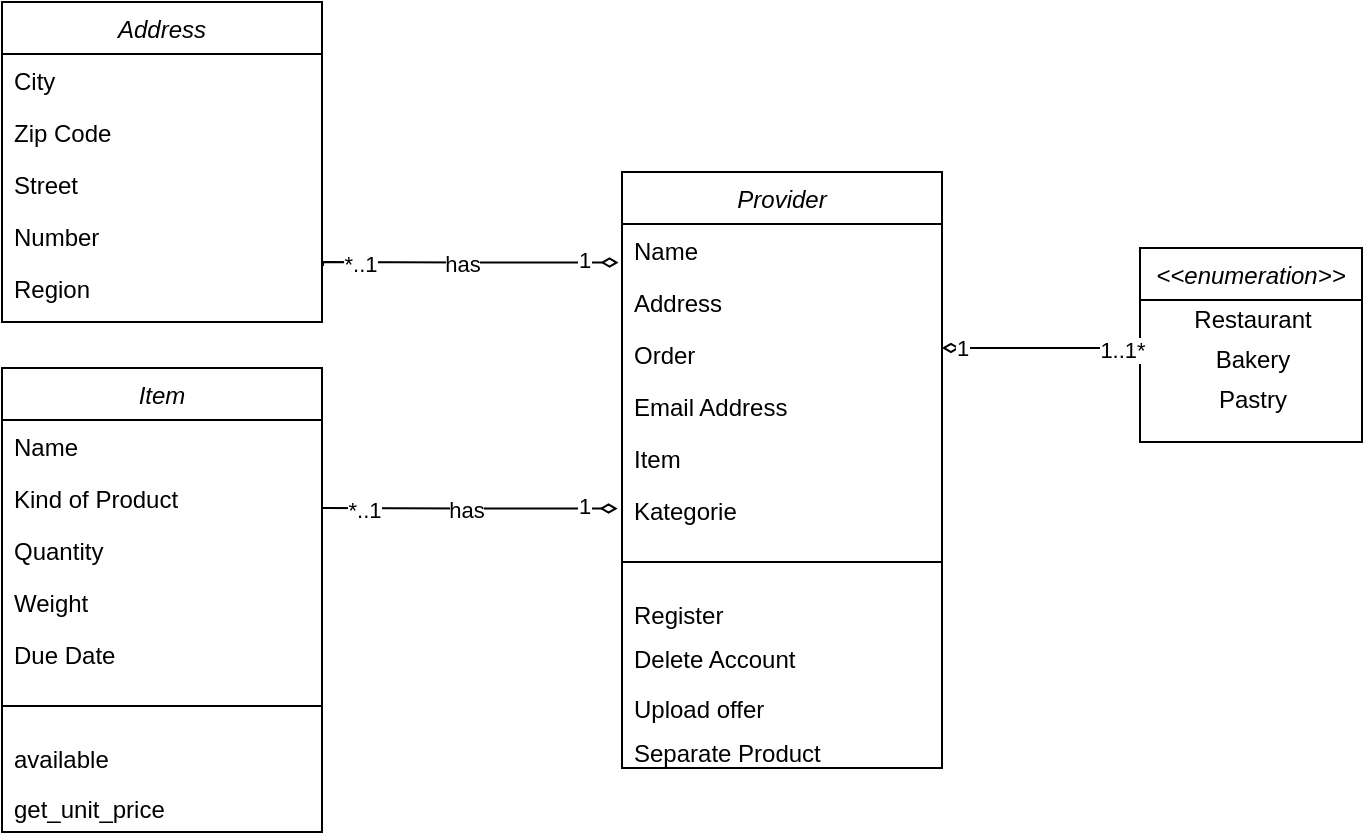<mxfile version="19.0.3" type="github"><diagram id="C5RBs43oDa-KdzZeNtuy" name="Page-1"><mxGraphModel dx="981" dy="519" grid="1" gridSize="10" guides="1" tooltips="1" connect="1" arrows="1" fold="1" page="1" pageScale="1" pageWidth="827" pageHeight="1169" math="0" shadow="0"><root><mxCell id="WIyWlLk6GJQsqaUBKTNV-0"/><mxCell id="WIyWlLk6GJQsqaUBKTNV-1" parent="WIyWlLk6GJQsqaUBKTNV-0"/><mxCell id="zkfFHV4jXpPFQw0GAbJ--0" value="Provider" style="swimlane;fontStyle=2;align=center;verticalAlign=top;childLayout=stackLayout;horizontal=1;startSize=26;horizontalStack=0;resizeParent=1;resizeLast=0;collapsible=1;marginBottom=0;rounded=0;shadow=0;strokeWidth=1;" parent="WIyWlLk6GJQsqaUBKTNV-1" vertex="1"><mxGeometry x="330" y="152" width="160" height="298" as="geometry"><mxRectangle x="330" y="152" width="160" height="26" as="alternateBounds"/></mxGeometry></mxCell><mxCell id="zkfFHV4jXpPFQw0GAbJ--1" value="Name" style="text;align=left;verticalAlign=top;spacingLeft=4;spacingRight=4;overflow=hidden;rotatable=0;points=[[0,0.5],[1,0.5]];portConstraint=eastwest;" parent="zkfFHV4jXpPFQw0GAbJ--0" vertex="1"><mxGeometry y="26" width="160" height="26" as="geometry"/></mxCell><mxCell id="zkfFHV4jXpPFQw0GAbJ--2" value="Address" style="text;align=left;verticalAlign=top;spacingLeft=4;spacingRight=4;overflow=hidden;rotatable=0;points=[[0,0.5],[1,0.5]];portConstraint=eastwest;rounded=0;shadow=0;html=0;" parent="zkfFHV4jXpPFQw0GAbJ--0" vertex="1"><mxGeometry y="52" width="160" height="26" as="geometry"/></mxCell><mxCell id="jYKHolPtKf1FV6wMGU9G-90" value="Order" style="text;align=left;verticalAlign=top;spacingLeft=4;spacingRight=4;overflow=hidden;rotatable=0;points=[[0,0.5],[1,0.5]];portConstraint=eastwest;rounded=0;shadow=0;html=0;" parent="zkfFHV4jXpPFQw0GAbJ--0" vertex="1"><mxGeometry y="78" width="160" height="26" as="geometry"/></mxCell><mxCell id="zkfFHV4jXpPFQw0GAbJ--3" value="Email Address" style="text;align=left;verticalAlign=top;spacingLeft=4;spacingRight=4;overflow=hidden;rotatable=0;points=[[0,0.5],[1,0.5]];portConstraint=eastwest;rounded=0;shadow=0;html=0;" parent="zkfFHV4jXpPFQw0GAbJ--0" vertex="1"><mxGeometry y="104" width="160" height="26" as="geometry"/></mxCell><mxCell id="jYKHolPtKf1FV6wMGU9G-24" value="Item" style="text;align=left;verticalAlign=top;spacingLeft=4;spacingRight=4;overflow=hidden;rotatable=0;points=[[0,0.5],[1,0.5]];portConstraint=eastwest;rounded=0;shadow=0;html=0;" parent="zkfFHV4jXpPFQw0GAbJ--0" vertex="1"><mxGeometry y="130" width="160" height="26" as="geometry"/></mxCell><mxCell id="mC9yWSrhjNsCThJzpr_S-3" value="Kategorie" style="text;align=left;verticalAlign=top;spacingLeft=4;spacingRight=4;overflow=hidden;rotatable=0;points=[[0,0.5],[1,0.5]];portConstraint=eastwest;rounded=0;shadow=0;html=0;" vertex="1" parent="zkfFHV4jXpPFQw0GAbJ--0"><mxGeometry y="156" width="160" height="26" as="geometry"/></mxCell><mxCell id="zkfFHV4jXpPFQw0GAbJ--4" value="" style="line;html=1;strokeWidth=1;align=left;verticalAlign=middle;spacingTop=-1;spacingLeft=3;spacingRight=3;rotatable=0;labelPosition=right;points=[];portConstraint=eastwest;" parent="zkfFHV4jXpPFQw0GAbJ--0" vertex="1"><mxGeometry y="182" width="160" height="26" as="geometry"/></mxCell><mxCell id="zkfFHV4jXpPFQw0GAbJ--5" value="Register" style="text;align=left;verticalAlign=top;spacingLeft=4;spacingRight=4;overflow=hidden;rotatable=0;points=[[0,0.5],[1,0.5]];portConstraint=eastwest;" parent="zkfFHV4jXpPFQw0GAbJ--0" vertex="1"><mxGeometry y="208" width="160" height="22" as="geometry"/></mxCell><mxCell id="jYKHolPtKf1FV6wMGU9G-2" value="Delete Account" style="text;align=left;verticalAlign=top;spacingLeft=4;spacingRight=4;overflow=hidden;rotatable=0;points=[[0,0.5],[1,0.5]];portConstraint=eastwest;" parent="zkfFHV4jXpPFQw0GAbJ--0" vertex="1"><mxGeometry y="230" width="160" height="25" as="geometry"/></mxCell><mxCell id="jYKHolPtKf1FV6wMGU9G-1" value="Upload offer" style="text;align=left;verticalAlign=top;spacingLeft=4;spacingRight=4;overflow=hidden;rotatable=0;points=[[0,0.5],[1,0.5]];portConstraint=eastwest;" parent="zkfFHV4jXpPFQw0GAbJ--0" vertex="1"><mxGeometry y="255" width="160" height="22" as="geometry"/></mxCell><mxCell id="jYKHolPtKf1FV6wMGU9G-92" value="Separate Product" style="text;align=left;verticalAlign=top;spacingLeft=4;spacingRight=4;overflow=hidden;rotatable=0;points=[[0,0.5],[1,0.5]];portConstraint=eastwest;" parent="zkfFHV4jXpPFQw0GAbJ--0" vertex="1"><mxGeometry y="277" width="160" height="21" as="geometry"/></mxCell><mxCell id="jYKHolPtKf1FV6wMGU9G-25" value="Item" style="swimlane;fontStyle=2;align=center;verticalAlign=top;childLayout=stackLayout;horizontal=1;startSize=26;horizontalStack=0;resizeParent=1;resizeLast=0;collapsible=1;marginBottom=0;rounded=0;shadow=0;strokeWidth=1;" parent="WIyWlLk6GJQsqaUBKTNV-1" vertex="1"><mxGeometry x="20" y="250" width="160" height="232" as="geometry"><mxRectangle x="230" y="140" width="160" height="26" as="alternateBounds"/></mxGeometry></mxCell><mxCell id="jYKHolPtKf1FV6wMGU9G-26" value="Name" style="text;align=left;verticalAlign=top;spacingLeft=4;spacingRight=4;overflow=hidden;rotatable=0;points=[[0,0.5],[1,0.5]];portConstraint=eastwest;" parent="jYKHolPtKf1FV6wMGU9G-25" vertex="1"><mxGeometry y="26" width="160" height="26" as="geometry"/></mxCell><mxCell id="jYKHolPtKf1FV6wMGU9G-27" value="Kind of Product" style="text;align=left;verticalAlign=top;spacingLeft=4;spacingRight=4;overflow=hidden;rotatable=0;points=[[0,0.5],[1,0.5]];portConstraint=eastwest;rounded=0;shadow=0;html=0;" parent="jYKHolPtKf1FV6wMGU9G-25" vertex="1"><mxGeometry y="52" width="160" height="26" as="geometry"/></mxCell><mxCell id="jYKHolPtKf1FV6wMGU9G-60" value="Quantity" style="text;align=left;verticalAlign=top;spacingLeft=4;spacingRight=4;overflow=hidden;rotatable=0;points=[[0,0.5],[1,0.5]];portConstraint=eastwest;rounded=0;shadow=0;html=0;" parent="jYKHolPtKf1FV6wMGU9G-25" vertex="1"><mxGeometry y="78" width="160" height="26" as="geometry"/></mxCell><mxCell id="jYKHolPtKf1FV6wMGU9G-61" value="Weight" style="text;align=left;verticalAlign=top;spacingLeft=4;spacingRight=4;overflow=hidden;rotatable=0;points=[[0,0.5],[1,0.5]];portConstraint=eastwest;rounded=0;shadow=0;html=0;" parent="jYKHolPtKf1FV6wMGU9G-25" vertex="1"><mxGeometry y="104" width="160" height="26" as="geometry"/></mxCell><mxCell id="jYKHolPtKf1FV6wMGU9G-62" value="Due Date" style="text;align=left;verticalAlign=top;spacingLeft=4;spacingRight=4;overflow=hidden;rotatable=0;points=[[0,0.5],[1,0.5]];portConstraint=eastwest;rounded=0;shadow=0;html=0;" parent="jYKHolPtKf1FV6wMGU9G-25" vertex="1"><mxGeometry y="130" width="160" height="26" as="geometry"/></mxCell><mxCell id="jYKHolPtKf1FV6wMGU9G-31" value="" style="line;html=1;strokeWidth=1;align=left;verticalAlign=middle;spacingTop=-1;spacingLeft=3;spacingRight=3;rotatable=0;labelPosition=right;points=[];portConstraint=eastwest;" parent="jYKHolPtKf1FV6wMGU9G-25" vertex="1"><mxGeometry y="156" width="160" height="26" as="geometry"/></mxCell><mxCell id="jYKHolPtKf1FV6wMGU9G-32" value="available" style="text;align=left;verticalAlign=top;spacingLeft=4;spacingRight=4;overflow=hidden;rotatable=0;points=[[0,0.5],[1,0.5]];portConstraint=eastwest;" parent="jYKHolPtKf1FV6wMGU9G-25" vertex="1"><mxGeometry y="182" width="160" height="25" as="geometry"/></mxCell><mxCell id="jYKHolPtKf1FV6wMGU9G-33" value="get_unit_price" style="text;align=left;verticalAlign=top;spacingLeft=4;spacingRight=4;overflow=hidden;rotatable=0;points=[[0,0.5],[1,0.5]];portConstraint=eastwest;" parent="jYKHolPtKf1FV6wMGU9G-25" vertex="1"><mxGeometry y="207" width="160" height="25" as="geometry"/></mxCell><mxCell id="jYKHolPtKf1FV6wMGU9G-49" value="&lt;&lt;enumeration&gt;&gt;" style="swimlane;fontStyle=2;align=center;verticalAlign=top;childLayout=stackLayout;horizontal=1;startSize=26;horizontalStack=0;resizeParent=1;resizeLast=0;collapsible=1;marginBottom=0;rounded=0;shadow=0;strokeWidth=1;" parent="WIyWlLk6GJQsqaUBKTNV-1" vertex="1"><mxGeometry x="589" y="190" width="111" height="97" as="geometry"><mxRectangle x="660" y="190" width="160" height="26" as="alternateBounds"/></mxGeometry></mxCell><mxCell id="mC9yWSrhjNsCThJzpr_S-4" value="Restaurant" style="text;html=1;align=center;verticalAlign=middle;resizable=0;points=[];autosize=1;strokeColor=none;fillColor=none;" vertex="1" parent="jYKHolPtKf1FV6wMGU9G-49"><mxGeometry y="26" width="111" height="20" as="geometry"/></mxCell><mxCell id="mC9yWSrhjNsCThJzpr_S-5" value="Bakery" style="text;html=1;align=center;verticalAlign=middle;resizable=0;points=[];autosize=1;strokeColor=none;fillColor=none;" vertex="1" parent="jYKHolPtKf1FV6wMGU9G-49"><mxGeometry y="46" width="111" height="20" as="geometry"/></mxCell><mxCell id="mC9yWSrhjNsCThJzpr_S-6" value="Pastry" style="text;html=1;align=center;verticalAlign=middle;resizable=0;points=[];autosize=1;strokeColor=none;fillColor=none;" vertex="1" parent="jYKHolPtKf1FV6wMGU9G-49"><mxGeometry y="66" width="111" height="20" as="geometry"/></mxCell><mxCell id="jYKHolPtKf1FV6wMGU9G-74" value="Address" style="swimlane;fontStyle=2;align=center;verticalAlign=top;childLayout=stackLayout;horizontal=1;startSize=26;horizontalStack=0;resizeParent=1;resizeLast=0;collapsible=1;marginBottom=0;rounded=0;shadow=0;strokeWidth=1;" parent="WIyWlLk6GJQsqaUBKTNV-1" vertex="1"><mxGeometry x="20" y="67" width="160" height="160" as="geometry"><mxRectangle x="20" y="40" width="160" height="26" as="alternateBounds"/></mxGeometry></mxCell><mxCell id="jYKHolPtKf1FV6wMGU9G-75" value="City" style="text;align=left;verticalAlign=top;spacingLeft=4;spacingRight=4;overflow=hidden;rotatable=0;points=[[0,0.5],[1,0.5]];portConstraint=eastwest;" parent="jYKHolPtKf1FV6wMGU9G-74" vertex="1"><mxGeometry y="26" width="160" height="26" as="geometry"/></mxCell><mxCell id="jYKHolPtKf1FV6wMGU9G-76" value="Zip Code" style="text;align=left;verticalAlign=top;spacingLeft=4;spacingRight=4;overflow=hidden;rotatable=0;points=[[0,0.5],[1,0.5]];portConstraint=eastwest;rounded=0;shadow=0;html=0;" parent="jYKHolPtKf1FV6wMGU9G-74" vertex="1"><mxGeometry y="52" width="160" height="26" as="geometry"/></mxCell><mxCell id="jYKHolPtKf1FV6wMGU9G-77" value="Street" style="text;align=left;verticalAlign=top;spacingLeft=4;spacingRight=4;overflow=hidden;rotatable=0;points=[[0,0.5],[1,0.5]];portConstraint=eastwest;rounded=0;shadow=0;html=0;" parent="jYKHolPtKf1FV6wMGU9G-74" vertex="1"><mxGeometry y="78" width="160" height="26" as="geometry"/></mxCell><mxCell id="jYKHolPtKf1FV6wMGU9G-78" value="Number" style="text;align=left;verticalAlign=top;spacingLeft=4;spacingRight=4;overflow=hidden;rotatable=0;points=[[0,0.5],[1,0.5]];portConstraint=eastwest;rounded=0;shadow=0;html=0;" parent="jYKHolPtKf1FV6wMGU9G-74" vertex="1"><mxGeometry y="104" width="160" height="26" as="geometry"/></mxCell><mxCell id="jYKHolPtKf1FV6wMGU9G-79" value="Region" style="text;align=left;verticalAlign=top;spacingLeft=4;spacingRight=4;overflow=hidden;rotatable=0;points=[[0,0.5],[1,0.5]];portConstraint=eastwest;rounded=0;shadow=0;html=0;" parent="jYKHolPtKf1FV6wMGU9G-74" vertex="1"><mxGeometry y="130" width="160" height="26" as="geometry"/></mxCell><mxCell id="jYKHolPtKf1FV6wMGU9G-86" style="edgeStyle=orthogonalEdgeStyle;rounded=0;orthogonalLoop=1;jettySize=auto;html=1;startArrow=diamondThin;startFill=0;endArrow=none;endFill=0;exitX=-0.011;exitY=0.472;exitDx=0;exitDy=0;exitPerimeter=0;entryX=1.003;entryY=0.538;entryDx=0;entryDy=0;entryPerimeter=0;" parent="WIyWlLk6GJQsqaUBKTNV-1" edge="1"><mxGeometry relative="1" as="geometry"><mxPoint x="328.24" y="197.272" as="sourcePoint"/><mxPoint x="180.48" y="198.988" as="targetPoint"/><Array as="points"><mxPoint x="254" y="197"/><mxPoint x="181" y="197"/></Array></mxGeometry></mxCell><mxCell id="jYKHolPtKf1FV6wMGU9G-87" value="has" style="edgeLabel;html=1;align=center;verticalAlign=middle;resizable=0;points=[];" parent="jYKHolPtKf1FV6wMGU9G-86" vertex="1" connectable="0"><mxGeometry x="0.268" y="1" relative="1" as="geometry"><mxPoint x="17" as="offset"/></mxGeometry></mxCell><mxCell id="jYKHolPtKf1FV6wMGU9G-88" value="1" style="edgeLabel;html=1;align=center;verticalAlign=middle;resizable=0;points=[];" parent="jYKHolPtKf1FV6wMGU9G-86" vertex="1" connectable="0"><mxGeometry x="-0.764" y="-2" relative="1" as="geometry"><mxPoint as="offset"/></mxGeometry></mxCell><mxCell id="jYKHolPtKf1FV6wMGU9G-89" value="*..1" style="edgeLabel;html=1;align=center;verticalAlign=middle;resizable=0;points=[];" parent="jYKHolPtKf1FV6wMGU9G-86" vertex="1" connectable="0"><mxGeometry x="0.723" y="1" relative="1" as="geometry"><mxPoint as="offset"/></mxGeometry></mxCell><mxCell id="mC9yWSrhjNsCThJzpr_S-13" value="" style="endArrow=none;html=1;rounded=0;exitX=1;exitY=0.615;exitDx=0;exitDy=0;exitPerimeter=0;entryX=0;entryY=0.2;entryDx=0;entryDy=0;entryPerimeter=0;endFill=0;startArrow=diamondThin;startFill=0;" edge="1" parent="WIyWlLk6GJQsqaUBKTNV-1" target="mC9yWSrhjNsCThJzpr_S-5"><mxGeometry width="50" height="50" relative="1" as="geometry"><mxPoint x="490" y="239.99" as="sourcePoint"/><mxPoint x="590" y="240" as="targetPoint"/></mxGeometry></mxCell><mxCell id="mC9yWSrhjNsCThJzpr_S-14" value="1..1*" style="edgeLabel;html=1;align=center;verticalAlign=middle;resizable=0;points=[];" vertex="1" connectable="0" parent="mC9yWSrhjNsCThJzpr_S-13"><mxGeometry x="0.813" y="-1" relative="1" as="geometry"><mxPoint as="offset"/></mxGeometry></mxCell><mxCell id="mC9yWSrhjNsCThJzpr_S-15" value="1" style="edgeLabel;html=1;align=center;verticalAlign=middle;resizable=0;points=[];" vertex="1" connectable="0" parent="mC9yWSrhjNsCThJzpr_S-13"><mxGeometry x="-0.813" relative="1" as="geometry"><mxPoint as="offset"/></mxGeometry></mxCell><mxCell id="mC9yWSrhjNsCThJzpr_S-16" style="edgeStyle=orthogonalEdgeStyle;rounded=0;orthogonalLoop=1;jettySize=auto;html=1;startArrow=diamondThin;startFill=0;endArrow=none;endFill=0;exitX=-0.011;exitY=0.472;exitDx=0;exitDy=0;exitPerimeter=0;" edge="1" parent="WIyWlLk6GJQsqaUBKTNV-1"><mxGeometry relative="1" as="geometry"><mxPoint x="327.76" y="320.272" as="sourcePoint"/><mxPoint x="180" y="320" as="targetPoint"/><Array as="points"><mxPoint x="253.52" y="320"/><mxPoint x="180.52" y="320"/></Array></mxGeometry></mxCell><mxCell id="mC9yWSrhjNsCThJzpr_S-17" value="has" style="edgeLabel;html=1;align=center;verticalAlign=middle;resizable=0;points=[];" vertex="1" connectable="0" parent="mC9yWSrhjNsCThJzpr_S-16"><mxGeometry x="0.268" y="1" relative="1" as="geometry"><mxPoint x="17" as="offset"/></mxGeometry></mxCell><mxCell id="mC9yWSrhjNsCThJzpr_S-18" value="1" style="edgeLabel;html=1;align=center;verticalAlign=middle;resizable=0;points=[];" vertex="1" connectable="0" parent="mC9yWSrhjNsCThJzpr_S-16"><mxGeometry x="-0.764" y="-2" relative="1" as="geometry"><mxPoint as="offset"/></mxGeometry></mxCell><mxCell id="mC9yWSrhjNsCThJzpr_S-19" value="*..1" style="edgeLabel;html=1;align=center;verticalAlign=middle;resizable=0;points=[];" vertex="1" connectable="0" parent="mC9yWSrhjNsCThJzpr_S-16"><mxGeometry x="0.723" y="1" relative="1" as="geometry"><mxPoint as="offset"/></mxGeometry></mxCell></root></mxGraphModel></diagram></mxfile>
